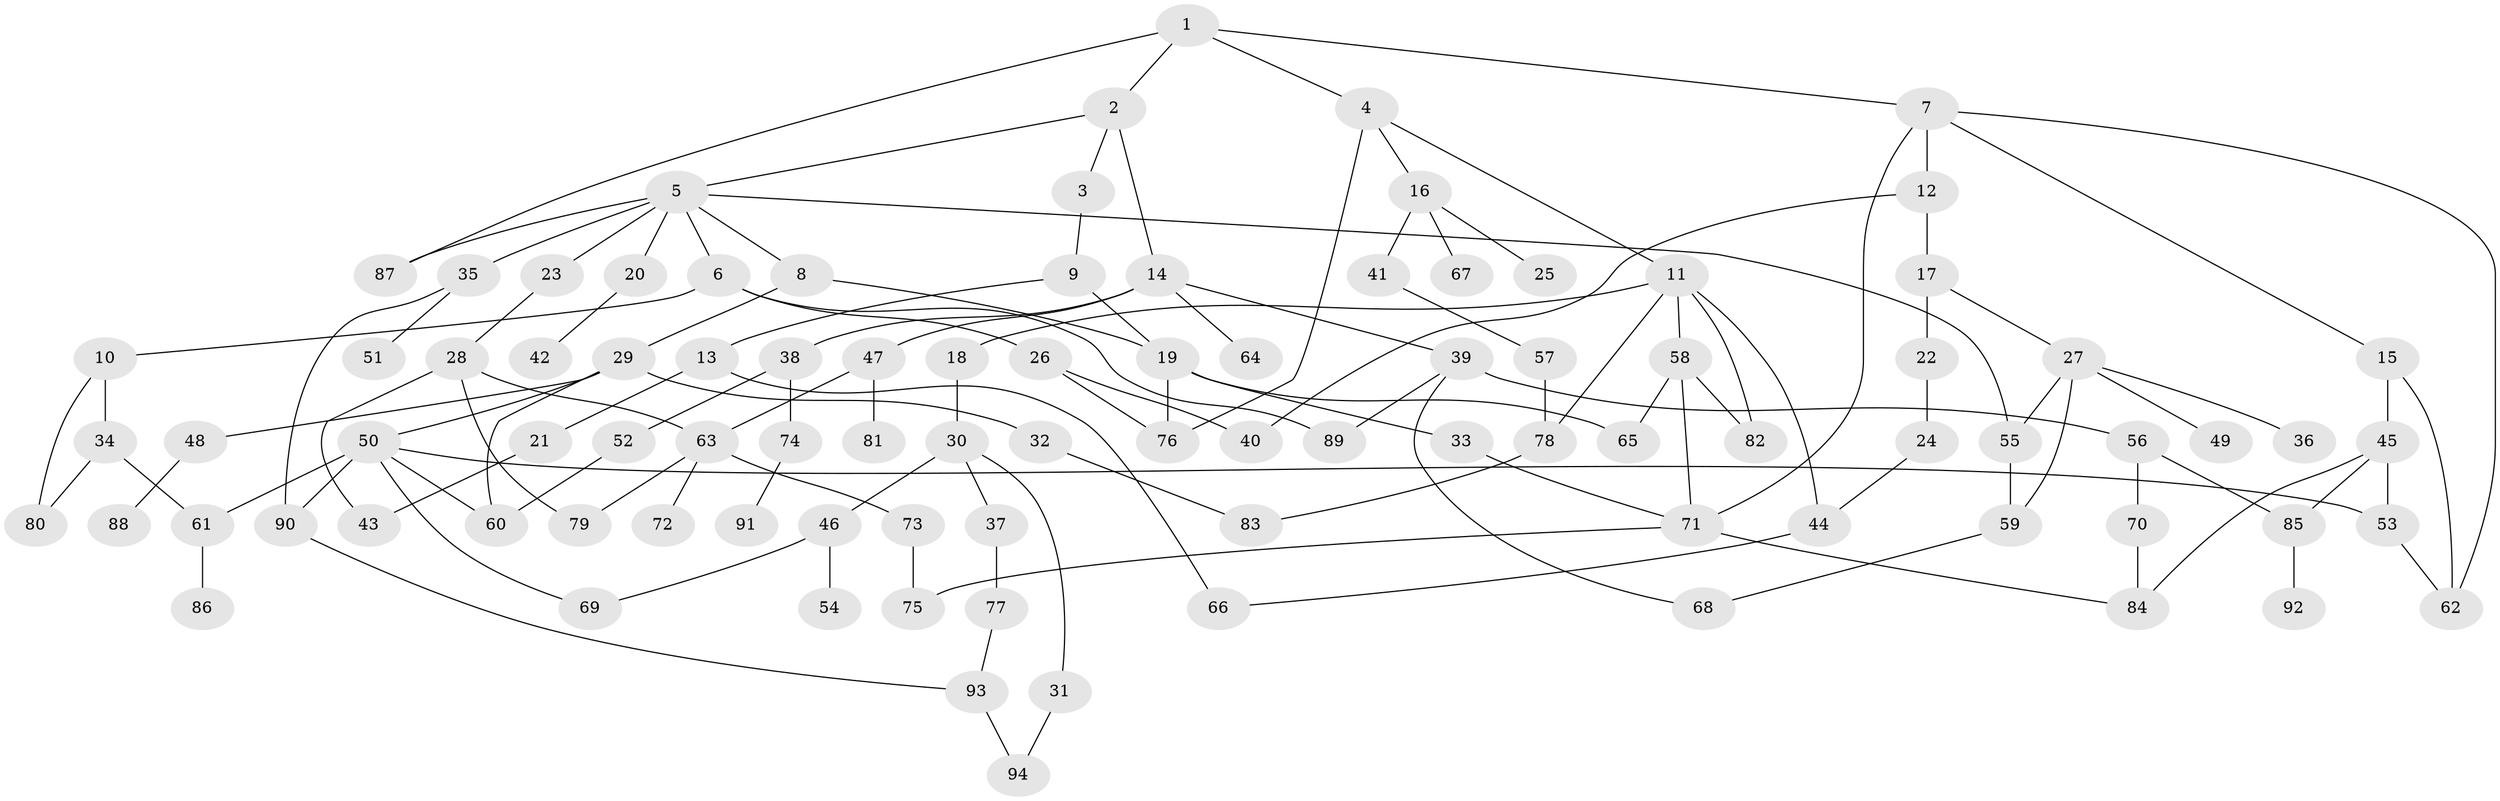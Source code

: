 // Generated by graph-tools (version 1.1) at 2025/10/02/27/25 16:10:54]
// undirected, 94 vertices, 128 edges
graph export_dot {
graph [start="1"]
  node [color=gray90,style=filled];
  1;
  2;
  3;
  4;
  5;
  6;
  7;
  8;
  9;
  10;
  11;
  12;
  13;
  14;
  15;
  16;
  17;
  18;
  19;
  20;
  21;
  22;
  23;
  24;
  25;
  26;
  27;
  28;
  29;
  30;
  31;
  32;
  33;
  34;
  35;
  36;
  37;
  38;
  39;
  40;
  41;
  42;
  43;
  44;
  45;
  46;
  47;
  48;
  49;
  50;
  51;
  52;
  53;
  54;
  55;
  56;
  57;
  58;
  59;
  60;
  61;
  62;
  63;
  64;
  65;
  66;
  67;
  68;
  69;
  70;
  71;
  72;
  73;
  74;
  75;
  76;
  77;
  78;
  79;
  80;
  81;
  82;
  83;
  84;
  85;
  86;
  87;
  88;
  89;
  90;
  91;
  92;
  93;
  94;
  1 -- 2;
  1 -- 4;
  1 -- 7;
  1 -- 87;
  2 -- 3;
  2 -- 5;
  2 -- 14;
  3 -- 9;
  4 -- 11;
  4 -- 16;
  4 -- 76;
  5 -- 6;
  5 -- 8;
  5 -- 20;
  5 -- 23;
  5 -- 35;
  5 -- 55;
  5 -- 87;
  6 -- 10;
  6 -- 26;
  6 -- 89;
  7 -- 12;
  7 -- 15;
  7 -- 71;
  7 -- 62;
  8 -- 29;
  8 -- 19;
  9 -- 13;
  9 -- 19;
  10 -- 34;
  10 -- 80;
  11 -- 18;
  11 -- 58;
  11 -- 78;
  11 -- 82;
  11 -- 44;
  12 -- 17;
  12 -- 40;
  13 -- 21;
  13 -- 66;
  14 -- 38;
  14 -- 39;
  14 -- 47;
  14 -- 64;
  15 -- 45;
  15 -- 62;
  16 -- 25;
  16 -- 41;
  16 -- 67;
  17 -- 22;
  17 -- 27;
  18 -- 30;
  19 -- 33;
  19 -- 65;
  19 -- 76;
  20 -- 42;
  21 -- 43;
  22 -- 24;
  23 -- 28;
  24 -- 44;
  26 -- 40;
  26 -- 76;
  27 -- 36;
  27 -- 49;
  27 -- 55;
  27 -- 59;
  28 -- 43;
  28 -- 63;
  28 -- 79;
  29 -- 32;
  29 -- 48;
  29 -- 50;
  29 -- 60;
  30 -- 31;
  30 -- 37;
  30 -- 46;
  31 -- 94;
  32 -- 83;
  33 -- 71;
  34 -- 61;
  34 -- 80;
  35 -- 51;
  35 -- 90;
  37 -- 77;
  38 -- 52;
  38 -- 74;
  39 -- 56;
  39 -- 68;
  39 -- 89;
  41 -- 57;
  44 -- 66;
  45 -- 53;
  45 -- 85;
  45 -- 84;
  46 -- 54;
  46 -- 69;
  47 -- 81;
  47 -- 63;
  48 -- 88;
  50 -- 69;
  50 -- 90;
  50 -- 61;
  50 -- 60;
  50 -- 53;
  52 -- 60;
  53 -- 62;
  55 -- 59;
  56 -- 70;
  56 -- 85;
  57 -- 78;
  58 -- 82;
  58 -- 71;
  58 -- 65;
  59 -- 68;
  61 -- 86;
  63 -- 72;
  63 -- 73;
  63 -- 79;
  70 -- 84;
  71 -- 75;
  71 -- 84;
  73 -- 75;
  74 -- 91;
  77 -- 93;
  78 -- 83;
  85 -- 92;
  90 -- 93;
  93 -- 94;
}
